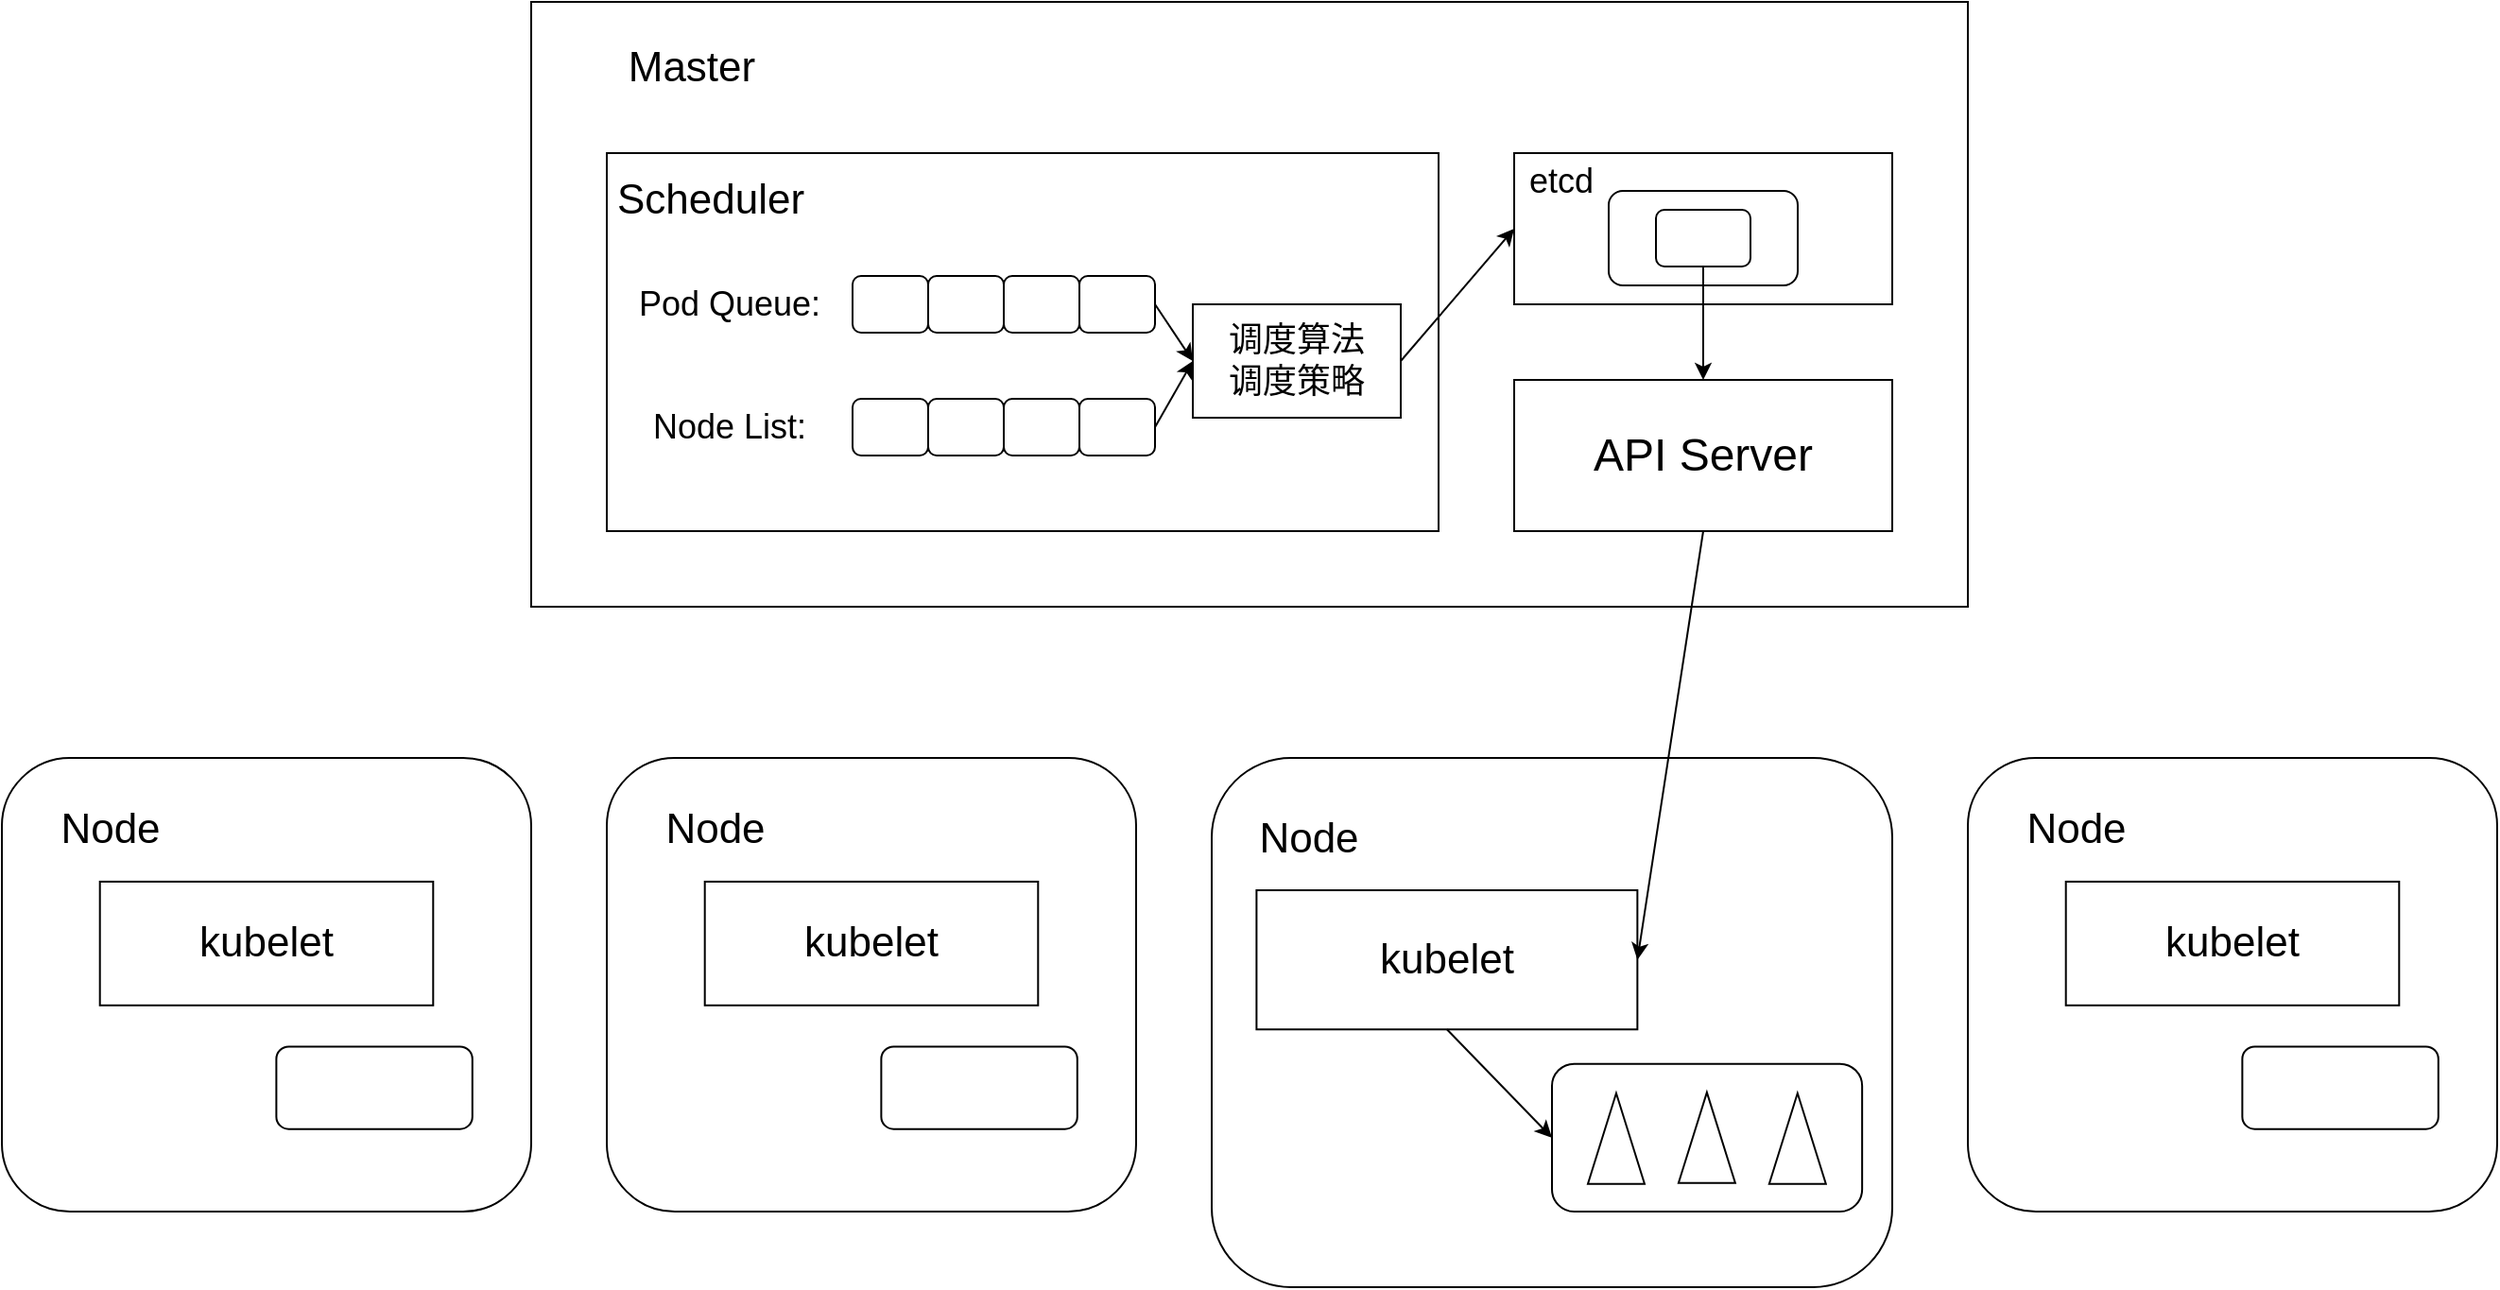 <mxfile version="21.6.1" type="device">
  <diagram name="第 1 页" id="EhYKNglFytDIn214dyiQ">
    <mxGraphModel dx="2913" dy="1024" grid="1" gridSize="10" guides="1" tooltips="1" connect="1" arrows="1" fold="1" page="1" pageScale="1" pageWidth="1169" pageHeight="827" math="0" shadow="0">
      <root>
        <mxCell id="0" />
        <mxCell id="1" parent="0" />
        <mxCell id="fm4MfN9UL9Yr2hx6YTkn-104" value="" style="group" vertex="1" connectable="0" parent="1">
          <mxGeometry x="-80" y="120" width="1320" height="680" as="geometry" />
        </mxCell>
        <mxCell id="fm4MfN9UL9Yr2hx6YTkn-32" value="" style="group" vertex="1" connectable="0" parent="fm4MfN9UL9Yr2hx6YTkn-104">
          <mxGeometry x="280" width="760" height="320" as="geometry" />
        </mxCell>
        <mxCell id="fm4MfN9UL9Yr2hx6YTkn-2" value="" style="rounded=0;whiteSpace=wrap;html=1;fillColor=none;" vertex="1" parent="fm4MfN9UL9Yr2hx6YTkn-32">
          <mxGeometry width="760" height="320" as="geometry" />
        </mxCell>
        <mxCell id="fm4MfN9UL9Yr2hx6YTkn-3" value="" style="rounded=0;whiteSpace=wrap;html=1;fillColor=none;" vertex="1" parent="fm4MfN9UL9Yr2hx6YTkn-32">
          <mxGeometry x="40" y="80" width="440" height="200" as="geometry" />
        </mxCell>
        <mxCell id="fm4MfN9UL9Yr2hx6YTkn-4" value="" style="rounded=0;whiteSpace=wrap;html=1;fillColor=none;" vertex="1" parent="fm4MfN9UL9Yr2hx6YTkn-32">
          <mxGeometry x="520" y="80" width="200" height="80" as="geometry" />
        </mxCell>
        <mxCell id="fm4MfN9UL9Yr2hx6YTkn-5" value="&lt;font style=&quot;font-size: 24px;&quot;&gt;API Server&lt;/font&gt;" style="rounded=0;whiteSpace=wrap;html=1;" vertex="1" parent="fm4MfN9UL9Yr2hx6YTkn-32">
          <mxGeometry x="520" y="200" width="200" height="80" as="geometry" />
        </mxCell>
        <mxCell id="fm4MfN9UL9Yr2hx6YTkn-6" value="&lt;font style=&quot;font-size: 22px;&quot;&gt;Master&lt;/font&gt;" style="text;html=1;strokeColor=none;fillColor=none;align=center;verticalAlign=middle;whiteSpace=wrap;rounded=0;" vertex="1" parent="fm4MfN9UL9Yr2hx6YTkn-32">
          <mxGeometry x="40" y="20" width="90" height="30" as="geometry" />
        </mxCell>
        <mxCell id="fm4MfN9UL9Yr2hx6YTkn-8" value="&lt;font style=&quot;font-size: 22px;&quot;&gt;Scheduler&lt;br style=&quot;font-size: 22px;&quot;&gt;&lt;/font&gt;" style="text;html=1;strokeColor=none;fillColor=none;align=center;verticalAlign=middle;whiteSpace=wrap;rounded=0;fontSize=22;" vertex="1" parent="fm4MfN9UL9Yr2hx6YTkn-32">
          <mxGeometry x="40" y="90" width="110" height="30" as="geometry" />
        </mxCell>
        <mxCell id="fm4MfN9UL9Yr2hx6YTkn-10" value="&lt;font style=&quot;font-size: 18px;&quot;&gt;Pod Queue:&lt;/font&gt;" style="text;html=1;strokeColor=none;fillColor=none;align=center;verticalAlign=middle;whiteSpace=wrap;rounded=0;" vertex="1" parent="fm4MfN9UL9Yr2hx6YTkn-32">
          <mxGeometry x="50" y="145" width="110" height="30" as="geometry" />
        </mxCell>
        <mxCell id="fm4MfN9UL9Yr2hx6YTkn-11" value="&lt;font style=&quot;font-size: 18px;&quot;&gt;Node List:&lt;/font&gt;" style="text;html=1;strokeColor=none;fillColor=none;align=center;verticalAlign=middle;whiteSpace=wrap;rounded=0;" vertex="1" parent="fm4MfN9UL9Yr2hx6YTkn-32">
          <mxGeometry x="50" y="210" width="110" height="30" as="geometry" />
        </mxCell>
        <mxCell id="fm4MfN9UL9Yr2hx6YTkn-12" value="" style="rounded=1;whiteSpace=wrap;html=1;" vertex="1" parent="fm4MfN9UL9Yr2hx6YTkn-32">
          <mxGeometry x="170" y="145" width="40" height="30" as="geometry" />
        </mxCell>
        <mxCell id="fm4MfN9UL9Yr2hx6YTkn-13" value="" style="rounded=1;whiteSpace=wrap;html=1;" vertex="1" parent="fm4MfN9UL9Yr2hx6YTkn-32">
          <mxGeometry x="210" y="145" width="40" height="30" as="geometry" />
        </mxCell>
        <mxCell id="fm4MfN9UL9Yr2hx6YTkn-14" value="" style="rounded=1;whiteSpace=wrap;html=1;" vertex="1" parent="fm4MfN9UL9Yr2hx6YTkn-32">
          <mxGeometry x="250" y="145" width="40" height="30" as="geometry" />
        </mxCell>
        <mxCell id="fm4MfN9UL9Yr2hx6YTkn-15" value="" style="rounded=1;whiteSpace=wrap;html=1;" vertex="1" parent="fm4MfN9UL9Yr2hx6YTkn-32">
          <mxGeometry x="290" y="145" width="40" height="30" as="geometry" />
        </mxCell>
        <mxCell id="fm4MfN9UL9Yr2hx6YTkn-20" value="" style="rounded=1;whiteSpace=wrap;html=1;" vertex="1" parent="fm4MfN9UL9Yr2hx6YTkn-32">
          <mxGeometry x="170" y="210" width="40" height="30" as="geometry" />
        </mxCell>
        <mxCell id="fm4MfN9UL9Yr2hx6YTkn-21" value="" style="rounded=1;whiteSpace=wrap;html=1;" vertex="1" parent="fm4MfN9UL9Yr2hx6YTkn-32">
          <mxGeometry x="210" y="210" width="40" height="30" as="geometry" />
        </mxCell>
        <mxCell id="fm4MfN9UL9Yr2hx6YTkn-22" value="" style="rounded=1;whiteSpace=wrap;html=1;" vertex="1" parent="fm4MfN9UL9Yr2hx6YTkn-32">
          <mxGeometry x="250" y="210" width="40" height="30" as="geometry" />
        </mxCell>
        <mxCell id="fm4MfN9UL9Yr2hx6YTkn-23" value="" style="rounded=1;whiteSpace=wrap;html=1;" vertex="1" parent="fm4MfN9UL9Yr2hx6YTkn-32">
          <mxGeometry x="290" y="210" width="40" height="30" as="geometry" />
        </mxCell>
        <mxCell id="fm4MfN9UL9Yr2hx6YTkn-24" value="&lt;font style=&quot;font-size: 18px;&quot;&gt;调度算法&lt;br&gt;调度策略&lt;/font&gt;" style="rounded=0;whiteSpace=wrap;html=1;" vertex="1" parent="fm4MfN9UL9Yr2hx6YTkn-32">
          <mxGeometry x="350" y="160" width="110" height="60" as="geometry" />
        </mxCell>
        <mxCell id="fm4MfN9UL9Yr2hx6YTkn-25" value="" style="rounded=1;whiteSpace=wrap;html=1;" vertex="1" parent="fm4MfN9UL9Yr2hx6YTkn-32">
          <mxGeometry x="570" y="100" width="100" height="50" as="geometry" />
        </mxCell>
        <mxCell id="fm4MfN9UL9Yr2hx6YTkn-31" value="" style="edgeStyle=orthogonalEdgeStyle;rounded=0;orthogonalLoop=1;jettySize=auto;html=1;" edge="1" parent="fm4MfN9UL9Yr2hx6YTkn-32" source="fm4MfN9UL9Yr2hx6YTkn-26" target="fm4MfN9UL9Yr2hx6YTkn-5">
          <mxGeometry relative="1" as="geometry" />
        </mxCell>
        <mxCell id="fm4MfN9UL9Yr2hx6YTkn-26" value="" style="rounded=1;whiteSpace=wrap;html=1;" vertex="1" parent="fm4MfN9UL9Yr2hx6YTkn-32">
          <mxGeometry x="595" y="110" width="50" height="30" as="geometry" />
        </mxCell>
        <mxCell id="fm4MfN9UL9Yr2hx6YTkn-27" value="&lt;font style=&quot;font-size: 18px;&quot;&gt;etcd&lt;/font&gt;" style="text;html=1;strokeColor=none;fillColor=none;align=center;verticalAlign=middle;whiteSpace=wrap;rounded=0;" vertex="1" parent="fm4MfN9UL9Yr2hx6YTkn-32">
          <mxGeometry x="520" y="80" width="50" height="30" as="geometry" />
        </mxCell>
        <mxCell id="fm4MfN9UL9Yr2hx6YTkn-28" value="" style="endArrow=classic;html=1;rounded=0;exitX=1;exitY=0.5;exitDx=0;exitDy=0;entryX=0;entryY=0.5;entryDx=0;entryDy=0;" edge="1" parent="fm4MfN9UL9Yr2hx6YTkn-32" source="fm4MfN9UL9Yr2hx6YTkn-15" target="fm4MfN9UL9Yr2hx6YTkn-24">
          <mxGeometry width="50" height="50" relative="1" as="geometry">
            <mxPoint x="340" y="160" as="sourcePoint" />
            <mxPoint x="390" y="110" as="targetPoint" />
          </mxGeometry>
        </mxCell>
        <mxCell id="fm4MfN9UL9Yr2hx6YTkn-29" value="" style="endArrow=classic;html=1;rounded=0;exitX=1;exitY=0.5;exitDx=0;exitDy=0;entryX=0;entryY=0.5;entryDx=0;entryDy=0;" edge="1" parent="fm4MfN9UL9Yr2hx6YTkn-32" source="fm4MfN9UL9Yr2hx6YTkn-23" target="fm4MfN9UL9Yr2hx6YTkn-24">
          <mxGeometry width="50" height="50" relative="1" as="geometry">
            <mxPoint x="340" y="225" as="sourcePoint" />
            <mxPoint x="360" y="255" as="targetPoint" />
          </mxGeometry>
        </mxCell>
        <mxCell id="fm4MfN9UL9Yr2hx6YTkn-30" value="" style="endArrow=classic;html=1;rounded=0;exitX=1;exitY=0.5;exitDx=0;exitDy=0;entryX=0;entryY=0.5;entryDx=0;entryDy=0;" edge="1" parent="fm4MfN9UL9Yr2hx6YTkn-32" source="fm4MfN9UL9Yr2hx6YTkn-24" target="fm4MfN9UL9Yr2hx6YTkn-4">
          <mxGeometry width="50" height="50" relative="1" as="geometry">
            <mxPoint x="470" y="190" as="sourcePoint" />
            <mxPoint x="520" y="140" as="targetPoint" />
          </mxGeometry>
        </mxCell>
        <mxCell id="fm4MfN9UL9Yr2hx6YTkn-37" value="" style="group" vertex="1" connectable="0" parent="fm4MfN9UL9Yr2hx6YTkn-104">
          <mxGeometry y="400" width="280" height="240" as="geometry" />
        </mxCell>
        <mxCell id="fm4MfN9UL9Yr2hx6YTkn-33" value="" style="rounded=1;whiteSpace=wrap;html=1;fillColor=none;" vertex="1" parent="fm4MfN9UL9Yr2hx6YTkn-37">
          <mxGeometry width="280" height="240" as="geometry" />
        </mxCell>
        <mxCell id="fm4MfN9UL9Yr2hx6YTkn-34" value="&lt;font style=&quot;font-size: 22px;&quot;&gt;Node&lt;/font&gt;" style="text;html=1;strokeColor=none;fillColor=none;align=center;verticalAlign=middle;whiteSpace=wrap;rounded=0;" vertex="1" parent="fm4MfN9UL9Yr2hx6YTkn-37">
          <mxGeometry x="20.741" y="21.818" width="72.593" height="32.727" as="geometry" />
        </mxCell>
        <mxCell id="fm4MfN9UL9Yr2hx6YTkn-35" value="&lt;font style=&quot;font-size: 22px;&quot;&gt;kubelet&lt;/font&gt;" style="rounded=0;whiteSpace=wrap;html=1;" vertex="1" parent="fm4MfN9UL9Yr2hx6YTkn-37">
          <mxGeometry x="51.852" y="65.455" width="176.296" height="65.455" as="geometry" />
        </mxCell>
        <mxCell id="fm4MfN9UL9Yr2hx6YTkn-36" value="" style="rounded=1;whiteSpace=wrap;html=1;" vertex="1" parent="fm4MfN9UL9Yr2hx6YTkn-37">
          <mxGeometry x="145.185" y="152.727" width="103.704" height="43.636" as="geometry" />
        </mxCell>
        <mxCell id="fm4MfN9UL9Yr2hx6YTkn-49" value="" style="rounded=1;whiteSpace=wrap;html=1;fillColor=none;" vertex="1" parent="fm4MfN9UL9Yr2hx6YTkn-104">
          <mxGeometry x="640" y="400" width="360" height="280" as="geometry" />
        </mxCell>
        <mxCell id="fm4MfN9UL9Yr2hx6YTkn-50" value="&lt;font style=&quot;font-size: 22px;&quot;&gt;Node&lt;/font&gt;" style="text;html=1;strokeColor=none;fillColor=none;align=center;verticalAlign=middle;whiteSpace=wrap;rounded=0;" vertex="1" parent="fm4MfN9UL9Yr2hx6YTkn-104">
          <mxGeometry x="650.004" y="424.545" width="82.963" height="36.818" as="geometry" />
        </mxCell>
        <mxCell id="fm4MfN9UL9Yr2hx6YTkn-51" value="&lt;font style=&quot;font-size: 22px;&quot;&gt;kubelet&lt;/font&gt;" style="rounded=0;whiteSpace=wrap;html=1;" vertex="1" parent="fm4MfN9UL9Yr2hx6YTkn-104">
          <mxGeometry x="663.699" y="469.996" width="201.481" height="73.636" as="geometry" />
        </mxCell>
        <mxCell id="fm4MfN9UL9Yr2hx6YTkn-52" value="" style="rounded=1;whiteSpace=wrap;html=1;" vertex="1" parent="fm4MfN9UL9Yr2hx6YTkn-104">
          <mxGeometry x="820" y="561.82" width="164.07" height="78.18" as="geometry" />
        </mxCell>
        <mxCell id="fm4MfN9UL9Yr2hx6YTkn-64" value="" style="endArrow=classic;html=1;rounded=0;exitX=0.5;exitY=1;exitDx=0;exitDy=0;entryX=0;entryY=0.5;entryDx=0;entryDy=0;" edge="1" parent="fm4MfN9UL9Yr2hx6YTkn-104" source="fm4MfN9UL9Yr2hx6YTkn-51" target="fm4MfN9UL9Yr2hx6YTkn-52">
          <mxGeometry width="50" height="50" relative="1" as="geometry">
            <mxPoint x="720" y="650" as="sourcePoint" />
            <mxPoint x="770" y="600" as="targetPoint" />
          </mxGeometry>
        </mxCell>
        <mxCell id="fm4MfN9UL9Yr2hx6YTkn-87" value="" style="triangle;whiteSpace=wrap;html=1;rotation=-90;" vertex="1" parent="fm4MfN9UL9Yr2hx6YTkn-104">
          <mxGeometry x="830" y="586.36" width="47.96" height="30" as="geometry" />
        </mxCell>
        <mxCell id="fm4MfN9UL9Yr2hx6YTkn-88" value="" style="triangle;whiteSpace=wrap;html=1;rotation=-90;" vertex="1" parent="fm4MfN9UL9Yr2hx6YTkn-104">
          <mxGeometry x="877.96" y="585.91" width="47.96" height="30" as="geometry" />
        </mxCell>
        <mxCell id="fm4MfN9UL9Yr2hx6YTkn-65" value="" style="triangle;whiteSpace=wrap;html=1;rotation=-90;" vertex="1" parent="fm4MfN9UL9Yr2hx6YTkn-104">
          <mxGeometry x="925.92" y="586.36" width="47.96" height="30" as="geometry" />
        </mxCell>
        <mxCell id="fm4MfN9UL9Yr2hx6YTkn-93" value="" style="group" vertex="1" connectable="0" parent="fm4MfN9UL9Yr2hx6YTkn-104">
          <mxGeometry x="320" y="400" width="280" height="240" as="geometry" />
        </mxCell>
        <mxCell id="fm4MfN9UL9Yr2hx6YTkn-94" value="" style="rounded=1;whiteSpace=wrap;html=1;fillColor=none;" vertex="1" parent="fm4MfN9UL9Yr2hx6YTkn-93">
          <mxGeometry width="280" height="240" as="geometry" />
        </mxCell>
        <mxCell id="fm4MfN9UL9Yr2hx6YTkn-95" value="&lt;font style=&quot;font-size: 22px;&quot;&gt;Node&lt;/font&gt;" style="text;html=1;strokeColor=none;fillColor=none;align=center;verticalAlign=middle;whiteSpace=wrap;rounded=0;" vertex="1" parent="fm4MfN9UL9Yr2hx6YTkn-93">
          <mxGeometry x="20.741" y="21.818" width="72.593" height="32.727" as="geometry" />
        </mxCell>
        <mxCell id="fm4MfN9UL9Yr2hx6YTkn-96" value="&lt;font style=&quot;font-size: 22px;&quot;&gt;kubelet&lt;/font&gt;" style="rounded=0;whiteSpace=wrap;html=1;" vertex="1" parent="fm4MfN9UL9Yr2hx6YTkn-93">
          <mxGeometry x="51.852" y="65.455" width="176.296" height="65.455" as="geometry" />
        </mxCell>
        <mxCell id="fm4MfN9UL9Yr2hx6YTkn-97" value="" style="rounded=1;whiteSpace=wrap;html=1;" vertex="1" parent="fm4MfN9UL9Yr2hx6YTkn-93">
          <mxGeometry x="145.185" y="152.727" width="103.704" height="43.636" as="geometry" />
        </mxCell>
        <mxCell id="fm4MfN9UL9Yr2hx6YTkn-98" value="" style="group" vertex="1" connectable="0" parent="fm4MfN9UL9Yr2hx6YTkn-104">
          <mxGeometry x="1040" y="400" width="280" height="240" as="geometry" />
        </mxCell>
        <mxCell id="fm4MfN9UL9Yr2hx6YTkn-99" value="" style="rounded=1;whiteSpace=wrap;html=1;fillColor=none;" vertex="1" parent="fm4MfN9UL9Yr2hx6YTkn-98">
          <mxGeometry width="280" height="240" as="geometry" />
        </mxCell>
        <mxCell id="fm4MfN9UL9Yr2hx6YTkn-100" value="&lt;font style=&quot;font-size: 22px;&quot;&gt;Node&lt;/font&gt;" style="text;html=1;strokeColor=none;fillColor=none;align=center;verticalAlign=middle;whiteSpace=wrap;rounded=0;" vertex="1" parent="fm4MfN9UL9Yr2hx6YTkn-98">
          <mxGeometry x="20.741" y="21.818" width="72.593" height="32.727" as="geometry" />
        </mxCell>
        <mxCell id="fm4MfN9UL9Yr2hx6YTkn-101" value="&lt;font style=&quot;font-size: 22px;&quot;&gt;kubelet&lt;/font&gt;" style="rounded=0;whiteSpace=wrap;html=1;" vertex="1" parent="fm4MfN9UL9Yr2hx6YTkn-98">
          <mxGeometry x="51.852" y="65.455" width="176.296" height="65.455" as="geometry" />
        </mxCell>
        <mxCell id="fm4MfN9UL9Yr2hx6YTkn-102" value="" style="rounded=1;whiteSpace=wrap;html=1;" vertex="1" parent="fm4MfN9UL9Yr2hx6YTkn-98">
          <mxGeometry x="145.185" y="152.727" width="103.704" height="43.636" as="geometry" />
        </mxCell>
        <mxCell id="fm4MfN9UL9Yr2hx6YTkn-103" value="" style="endArrow=classic;html=1;rounded=0;exitX=0.5;exitY=1;exitDx=0;exitDy=0;entryX=1;entryY=0.5;entryDx=0;entryDy=0;" edge="1" parent="fm4MfN9UL9Yr2hx6YTkn-104" source="fm4MfN9UL9Yr2hx6YTkn-5" target="fm4MfN9UL9Yr2hx6YTkn-51">
          <mxGeometry width="50" height="50" relative="1" as="geometry">
            <mxPoint x="1000" y="380" as="sourcePoint" />
            <mxPoint x="1050" y="330" as="targetPoint" />
          </mxGeometry>
        </mxCell>
      </root>
    </mxGraphModel>
  </diagram>
</mxfile>
